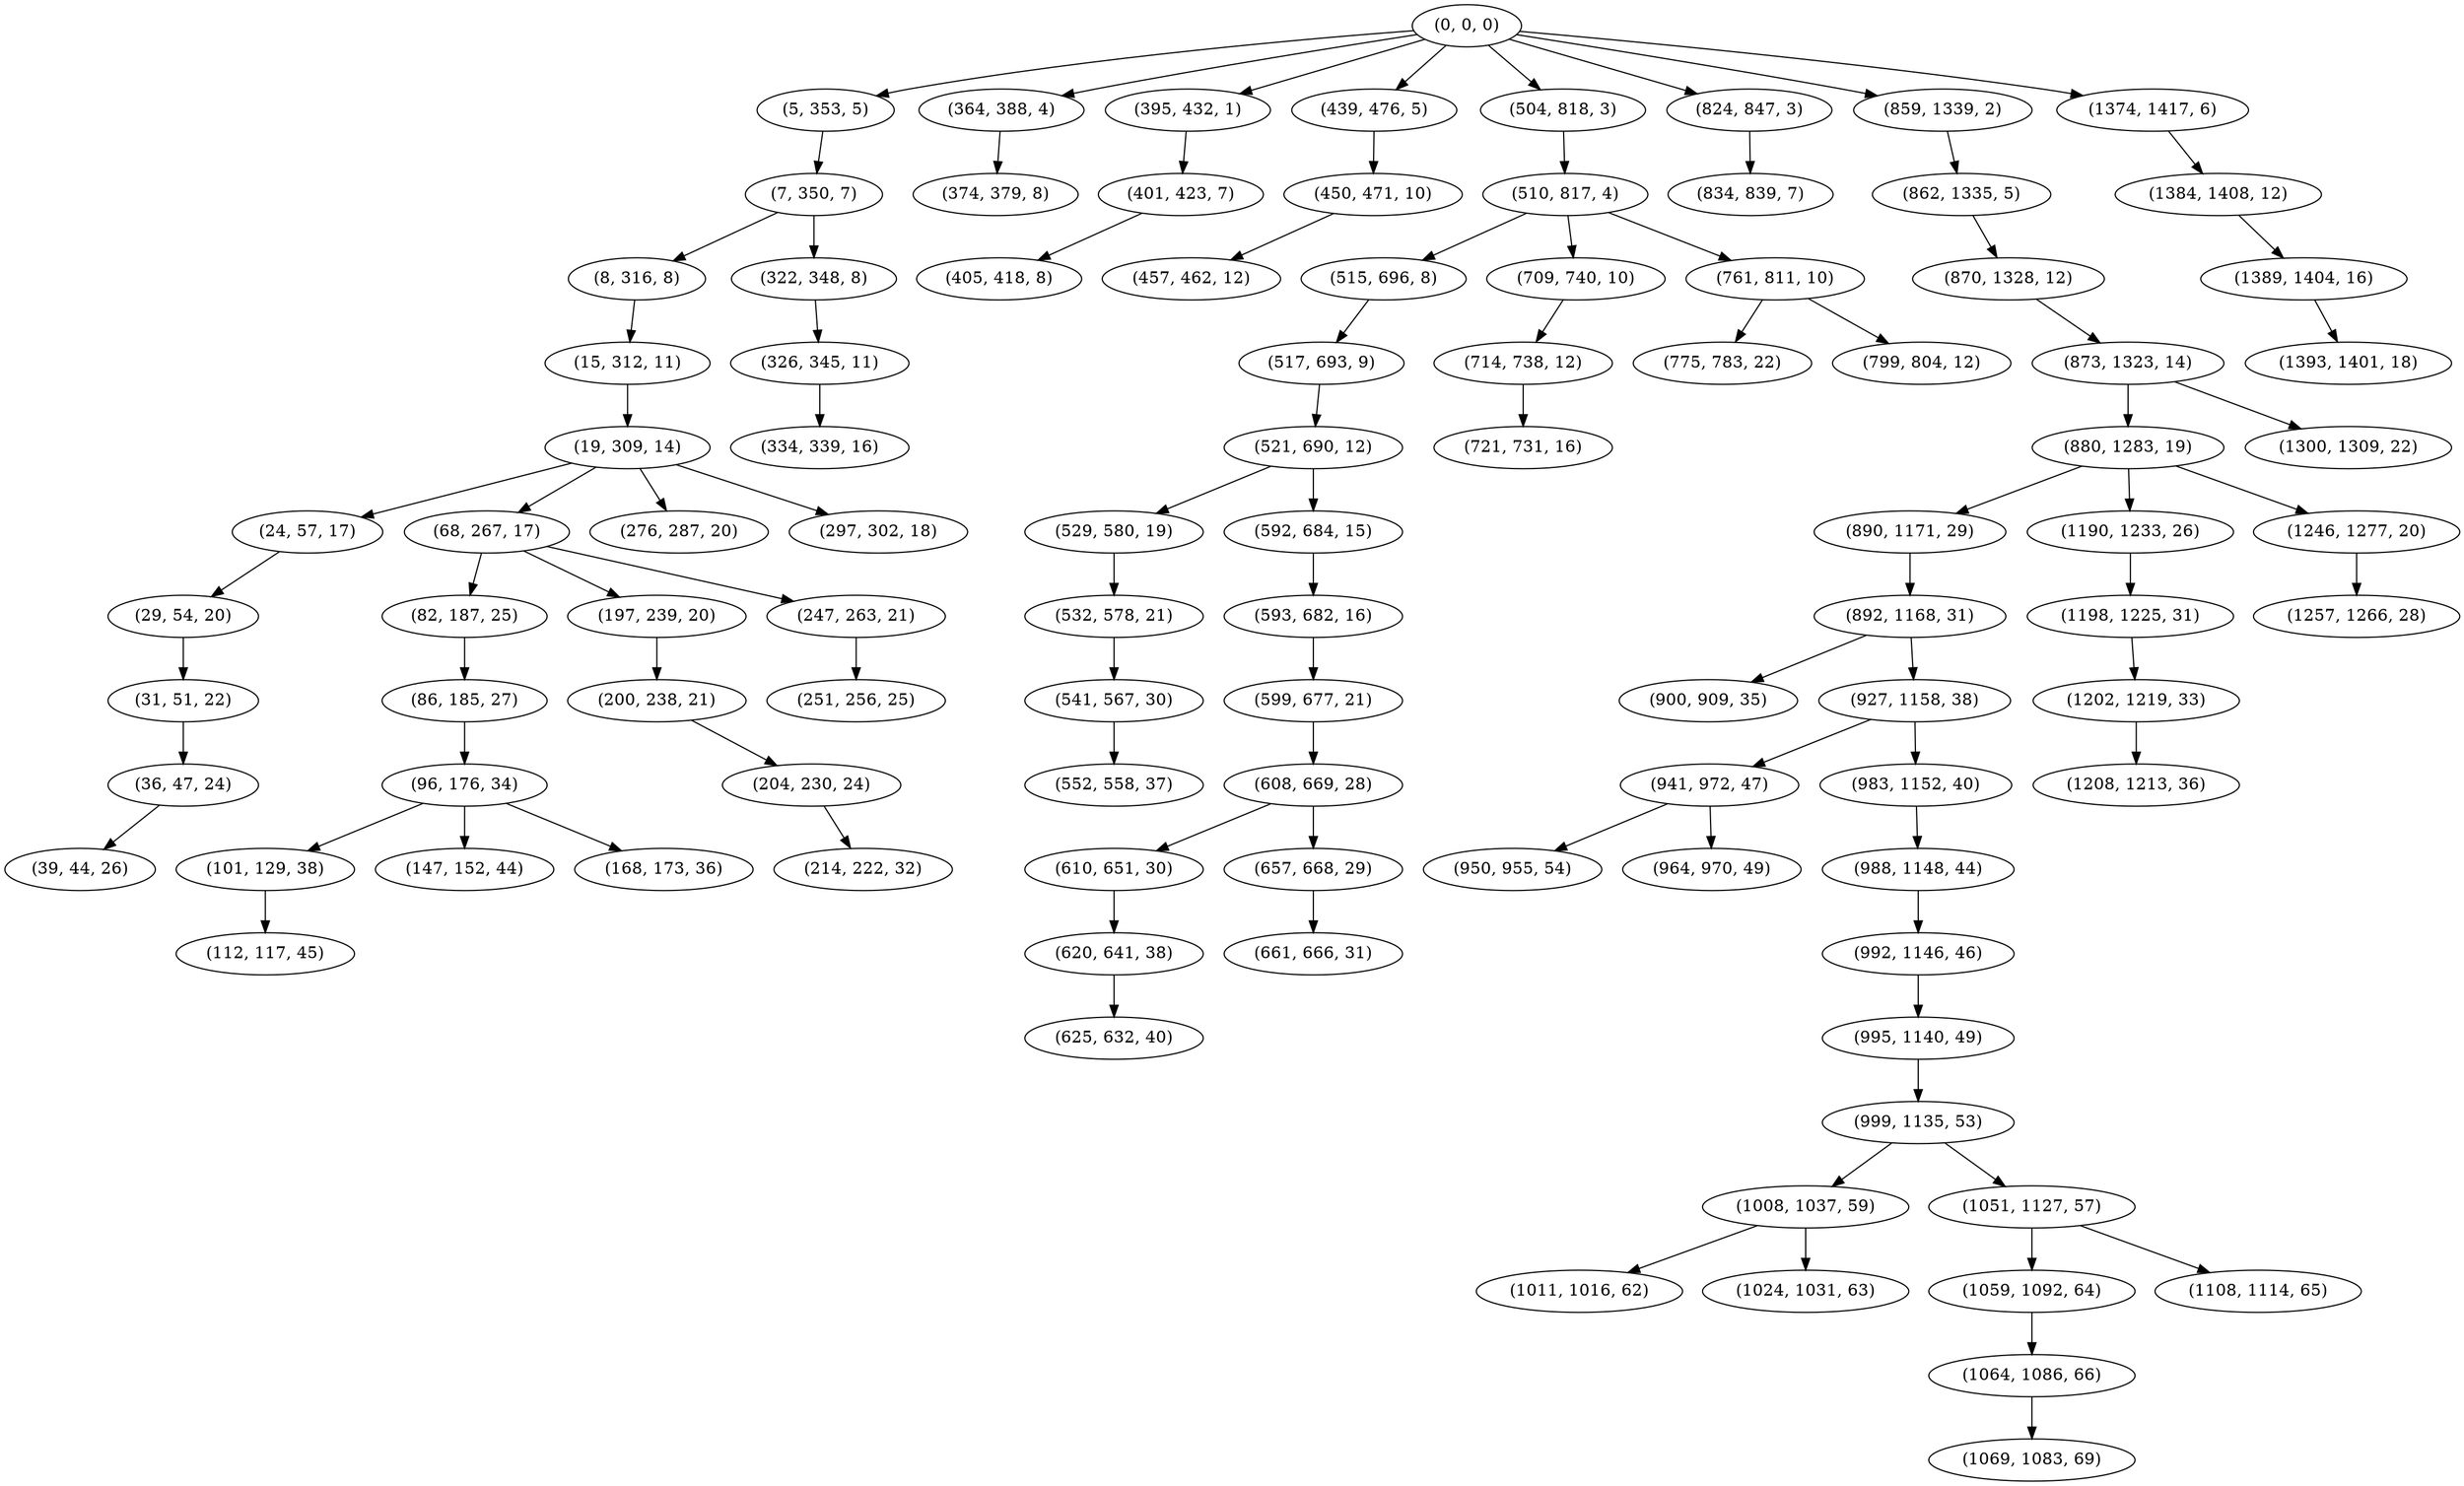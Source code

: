 digraph tree {
    "(0, 0, 0)";
    "(5, 353, 5)";
    "(7, 350, 7)";
    "(8, 316, 8)";
    "(15, 312, 11)";
    "(19, 309, 14)";
    "(24, 57, 17)";
    "(29, 54, 20)";
    "(31, 51, 22)";
    "(36, 47, 24)";
    "(39, 44, 26)";
    "(68, 267, 17)";
    "(82, 187, 25)";
    "(86, 185, 27)";
    "(96, 176, 34)";
    "(101, 129, 38)";
    "(112, 117, 45)";
    "(147, 152, 44)";
    "(168, 173, 36)";
    "(197, 239, 20)";
    "(200, 238, 21)";
    "(204, 230, 24)";
    "(214, 222, 32)";
    "(247, 263, 21)";
    "(251, 256, 25)";
    "(276, 287, 20)";
    "(297, 302, 18)";
    "(322, 348, 8)";
    "(326, 345, 11)";
    "(334, 339, 16)";
    "(364, 388, 4)";
    "(374, 379, 8)";
    "(395, 432, 1)";
    "(401, 423, 7)";
    "(405, 418, 8)";
    "(439, 476, 5)";
    "(450, 471, 10)";
    "(457, 462, 12)";
    "(504, 818, 3)";
    "(510, 817, 4)";
    "(515, 696, 8)";
    "(517, 693, 9)";
    "(521, 690, 12)";
    "(529, 580, 19)";
    "(532, 578, 21)";
    "(541, 567, 30)";
    "(552, 558, 37)";
    "(592, 684, 15)";
    "(593, 682, 16)";
    "(599, 677, 21)";
    "(608, 669, 28)";
    "(610, 651, 30)";
    "(620, 641, 38)";
    "(625, 632, 40)";
    "(657, 668, 29)";
    "(661, 666, 31)";
    "(709, 740, 10)";
    "(714, 738, 12)";
    "(721, 731, 16)";
    "(761, 811, 10)";
    "(775, 783, 22)";
    "(799, 804, 12)";
    "(824, 847, 3)";
    "(834, 839, 7)";
    "(859, 1339, 2)";
    "(862, 1335, 5)";
    "(870, 1328, 12)";
    "(873, 1323, 14)";
    "(880, 1283, 19)";
    "(890, 1171, 29)";
    "(892, 1168, 31)";
    "(900, 909, 35)";
    "(927, 1158, 38)";
    "(941, 972, 47)";
    "(950, 955, 54)";
    "(964, 970, 49)";
    "(983, 1152, 40)";
    "(988, 1148, 44)";
    "(992, 1146, 46)";
    "(995, 1140, 49)";
    "(999, 1135, 53)";
    "(1008, 1037, 59)";
    "(1011, 1016, 62)";
    "(1024, 1031, 63)";
    "(1051, 1127, 57)";
    "(1059, 1092, 64)";
    "(1064, 1086, 66)";
    "(1069, 1083, 69)";
    "(1108, 1114, 65)";
    "(1190, 1233, 26)";
    "(1198, 1225, 31)";
    "(1202, 1219, 33)";
    "(1208, 1213, 36)";
    "(1246, 1277, 20)";
    "(1257, 1266, 28)";
    "(1300, 1309, 22)";
    "(1374, 1417, 6)";
    "(1384, 1408, 12)";
    "(1389, 1404, 16)";
    "(1393, 1401, 18)";
    "(0, 0, 0)" -> "(5, 353, 5)";
    "(0, 0, 0)" -> "(364, 388, 4)";
    "(0, 0, 0)" -> "(395, 432, 1)";
    "(0, 0, 0)" -> "(439, 476, 5)";
    "(0, 0, 0)" -> "(504, 818, 3)";
    "(0, 0, 0)" -> "(824, 847, 3)";
    "(0, 0, 0)" -> "(859, 1339, 2)";
    "(0, 0, 0)" -> "(1374, 1417, 6)";
    "(5, 353, 5)" -> "(7, 350, 7)";
    "(7, 350, 7)" -> "(8, 316, 8)";
    "(7, 350, 7)" -> "(322, 348, 8)";
    "(8, 316, 8)" -> "(15, 312, 11)";
    "(15, 312, 11)" -> "(19, 309, 14)";
    "(19, 309, 14)" -> "(24, 57, 17)";
    "(19, 309, 14)" -> "(68, 267, 17)";
    "(19, 309, 14)" -> "(276, 287, 20)";
    "(19, 309, 14)" -> "(297, 302, 18)";
    "(24, 57, 17)" -> "(29, 54, 20)";
    "(29, 54, 20)" -> "(31, 51, 22)";
    "(31, 51, 22)" -> "(36, 47, 24)";
    "(36, 47, 24)" -> "(39, 44, 26)";
    "(68, 267, 17)" -> "(82, 187, 25)";
    "(68, 267, 17)" -> "(197, 239, 20)";
    "(68, 267, 17)" -> "(247, 263, 21)";
    "(82, 187, 25)" -> "(86, 185, 27)";
    "(86, 185, 27)" -> "(96, 176, 34)";
    "(96, 176, 34)" -> "(101, 129, 38)";
    "(96, 176, 34)" -> "(147, 152, 44)";
    "(96, 176, 34)" -> "(168, 173, 36)";
    "(101, 129, 38)" -> "(112, 117, 45)";
    "(197, 239, 20)" -> "(200, 238, 21)";
    "(200, 238, 21)" -> "(204, 230, 24)";
    "(204, 230, 24)" -> "(214, 222, 32)";
    "(247, 263, 21)" -> "(251, 256, 25)";
    "(322, 348, 8)" -> "(326, 345, 11)";
    "(326, 345, 11)" -> "(334, 339, 16)";
    "(364, 388, 4)" -> "(374, 379, 8)";
    "(395, 432, 1)" -> "(401, 423, 7)";
    "(401, 423, 7)" -> "(405, 418, 8)";
    "(439, 476, 5)" -> "(450, 471, 10)";
    "(450, 471, 10)" -> "(457, 462, 12)";
    "(504, 818, 3)" -> "(510, 817, 4)";
    "(510, 817, 4)" -> "(515, 696, 8)";
    "(510, 817, 4)" -> "(709, 740, 10)";
    "(510, 817, 4)" -> "(761, 811, 10)";
    "(515, 696, 8)" -> "(517, 693, 9)";
    "(517, 693, 9)" -> "(521, 690, 12)";
    "(521, 690, 12)" -> "(529, 580, 19)";
    "(521, 690, 12)" -> "(592, 684, 15)";
    "(529, 580, 19)" -> "(532, 578, 21)";
    "(532, 578, 21)" -> "(541, 567, 30)";
    "(541, 567, 30)" -> "(552, 558, 37)";
    "(592, 684, 15)" -> "(593, 682, 16)";
    "(593, 682, 16)" -> "(599, 677, 21)";
    "(599, 677, 21)" -> "(608, 669, 28)";
    "(608, 669, 28)" -> "(610, 651, 30)";
    "(608, 669, 28)" -> "(657, 668, 29)";
    "(610, 651, 30)" -> "(620, 641, 38)";
    "(620, 641, 38)" -> "(625, 632, 40)";
    "(657, 668, 29)" -> "(661, 666, 31)";
    "(709, 740, 10)" -> "(714, 738, 12)";
    "(714, 738, 12)" -> "(721, 731, 16)";
    "(761, 811, 10)" -> "(775, 783, 22)";
    "(761, 811, 10)" -> "(799, 804, 12)";
    "(824, 847, 3)" -> "(834, 839, 7)";
    "(859, 1339, 2)" -> "(862, 1335, 5)";
    "(862, 1335, 5)" -> "(870, 1328, 12)";
    "(870, 1328, 12)" -> "(873, 1323, 14)";
    "(873, 1323, 14)" -> "(880, 1283, 19)";
    "(873, 1323, 14)" -> "(1300, 1309, 22)";
    "(880, 1283, 19)" -> "(890, 1171, 29)";
    "(880, 1283, 19)" -> "(1190, 1233, 26)";
    "(880, 1283, 19)" -> "(1246, 1277, 20)";
    "(890, 1171, 29)" -> "(892, 1168, 31)";
    "(892, 1168, 31)" -> "(900, 909, 35)";
    "(892, 1168, 31)" -> "(927, 1158, 38)";
    "(927, 1158, 38)" -> "(941, 972, 47)";
    "(927, 1158, 38)" -> "(983, 1152, 40)";
    "(941, 972, 47)" -> "(950, 955, 54)";
    "(941, 972, 47)" -> "(964, 970, 49)";
    "(983, 1152, 40)" -> "(988, 1148, 44)";
    "(988, 1148, 44)" -> "(992, 1146, 46)";
    "(992, 1146, 46)" -> "(995, 1140, 49)";
    "(995, 1140, 49)" -> "(999, 1135, 53)";
    "(999, 1135, 53)" -> "(1008, 1037, 59)";
    "(999, 1135, 53)" -> "(1051, 1127, 57)";
    "(1008, 1037, 59)" -> "(1011, 1016, 62)";
    "(1008, 1037, 59)" -> "(1024, 1031, 63)";
    "(1051, 1127, 57)" -> "(1059, 1092, 64)";
    "(1051, 1127, 57)" -> "(1108, 1114, 65)";
    "(1059, 1092, 64)" -> "(1064, 1086, 66)";
    "(1064, 1086, 66)" -> "(1069, 1083, 69)";
    "(1190, 1233, 26)" -> "(1198, 1225, 31)";
    "(1198, 1225, 31)" -> "(1202, 1219, 33)";
    "(1202, 1219, 33)" -> "(1208, 1213, 36)";
    "(1246, 1277, 20)" -> "(1257, 1266, 28)";
    "(1374, 1417, 6)" -> "(1384, 1408, 12)";
    "(1384, 1408, 12)" -> "(1389, 1404, 16)";
    "(1389, 1404, 16)" -> "(1393, 1401, 18)";
}
